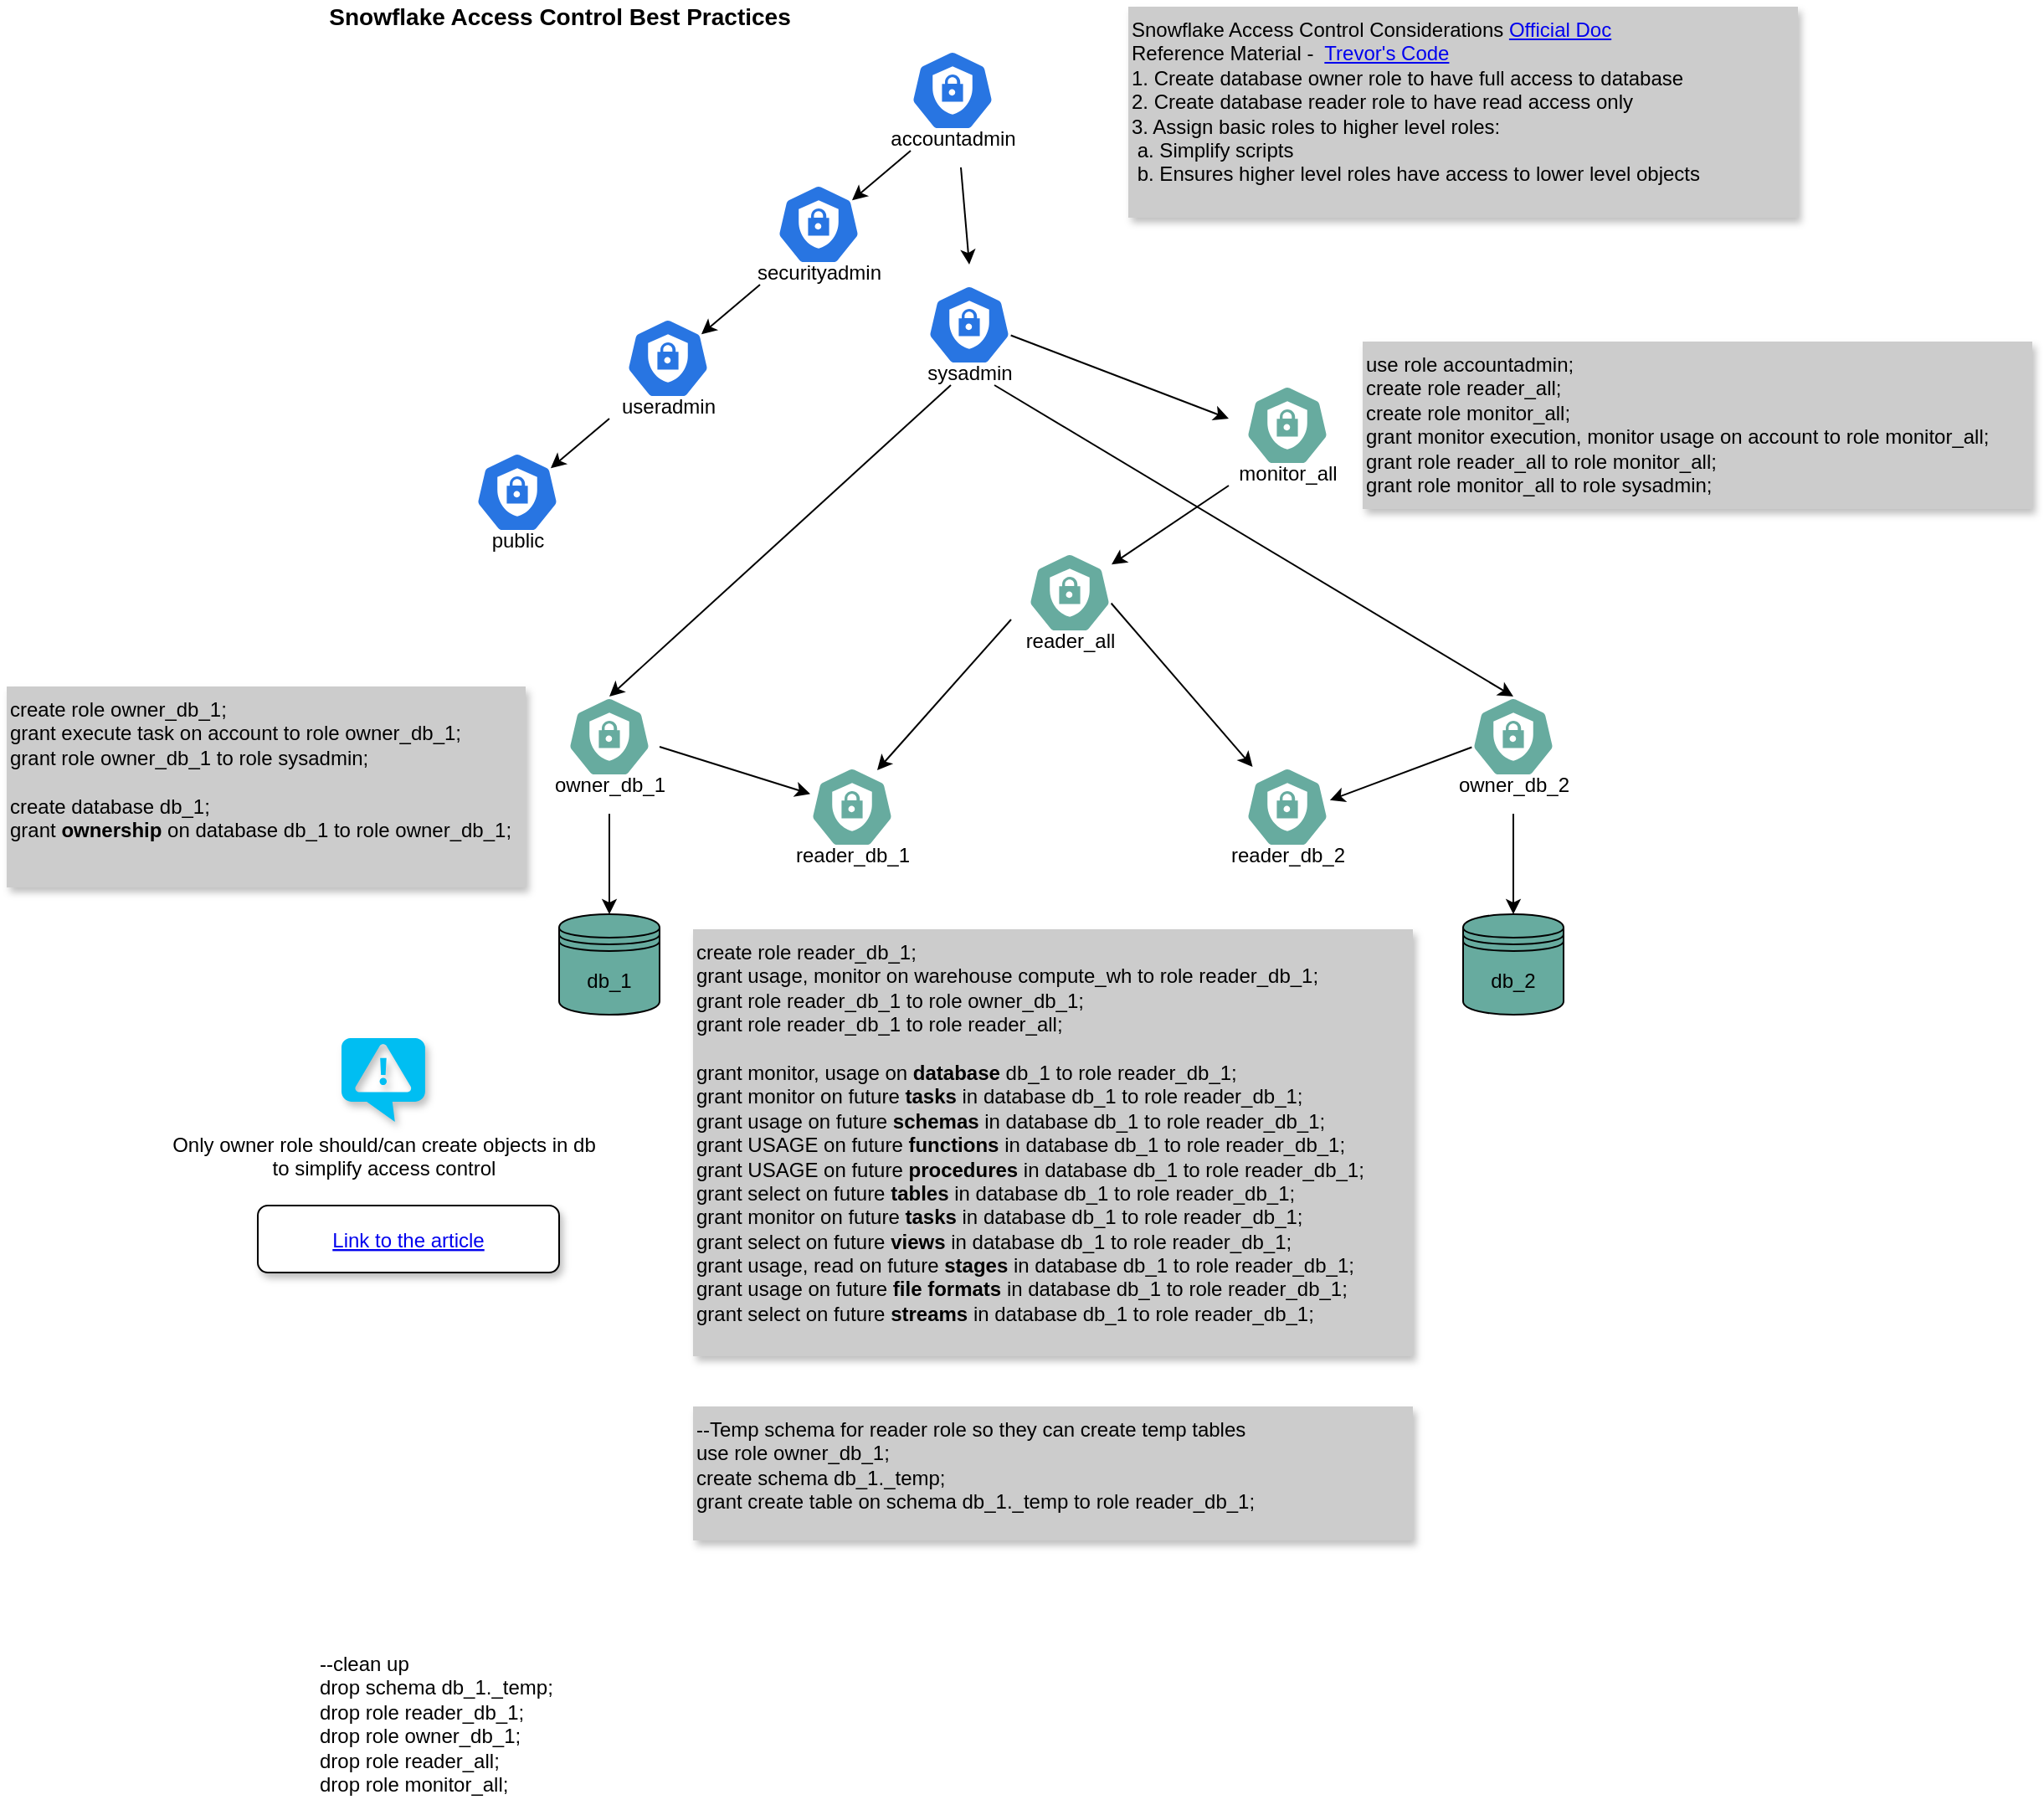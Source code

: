 <mxfile version="14.9.2" type="github">
  <diagram id="prtHgNgQTEPvFCAcTncT" name="Page-1">
    <mxGraphModel dx="2276" dy="627" grid="1" gridSize="10" guides="1" tooltips="1" connect="1" arrows="1" fold="1" page="1" pageScale="1" pageWidth="827" pageHeight="1169" math="0" shadow="0">
      <root>
        <mxCell id="0" />
        <mxCell id="1" parent="0" />
        <mxCell id="JCrbDouMTUXb1XQhW-dl-3" value="db_1" style="shape=datastore;whiteSpace=wrap;html=1;fillColor=#67AB9F;" parent="1" vertex="1">
          <mxGeometry x="160" y="576" width="60" height="60" as="geometry" />
        </mxCell>
        <mxCell id="JCrbDouMTUXb1XQhW-dl-13" style="edgeStyle=none;rounded=0;orthogonalLoop=1;jettySize=auto;html=1;entryX=0.9;entryY=0.2;entryDx=0;entryDy=0;entryPerimeter=0;" parent="1" target="JCrbDouMTUXb1XQhW-dl-7" edge="1">
          <mxGeometry relative="1" as="geometry">
            <mxPoint x="370" y="120" as="sourcePoint" />
          </mxGeometry>
        </mxCell>
        <mxCell id="JCrbDouMTUXb1XQhW-dl-14" style="edgeStyle=none;rounded=0;orthogonalLoop=1;jettySize=auto;html=1;entryX=0.5;entryY=0;entryDx=0;entryDy=0;entryPerimeter=0;" parent="1" edge="1">
          <mxGeometry relative="1" as="geometry">
            <mxPoint x="400" y="130" as="sourcePoint" />
            <mxPoint x="405.0" y="188" as="targetPoint" />
          </mxGeometry>
        </mxCell>
        <mxCell id="JCrbDouMTUXb1XQhW-dl-5" value="&lt;br&gt;&lt;br&gt;&lt;br&gt;&lt;br&gt;accountadmin" style="html=1;dashed=0;whitespace=wrap;fillColor=#2875E2;strokeColor=#ffffff;points=[[0.005,0.63,0],[0.1,0.2,0],[0.9,0.2,0],[0.5,0,0],[0.995,0.63,0],[0.72,0.99,0],[0.5,1,0],[0.28,0.99,0]];shape=mxgraph.kubernetes.icon;prIcon=c_role" parent="1" vertex="1">
          <mxGeometry x="370" y="60" width="50" height="48" as="geometry" />
        </mxCell>
        <mxCell id="JCrbDouMTUXb1XQhW-dl-10" style="rounded=0;orthogonalLoop=1;jettySize=auto;html=1;entryX=0.9;entryY=0.2;entryDx=0;entryDy=0;entryPerimeter=0;" parent="1" target="JCrbDouMTUXb1XQhW-dl-8" edge="1">
          <mxGeometry relative="1" as="geometry">
            <mxPoint x="280" y="200" as="sourcePoint" />
          </mxGeometry>
        </mxCell>
        <mxCell id="JCrbDouMTUXb1XQhW-dl-7" value="&lt;br&gt;&lt;br&gt;&lt;br&gt;&lt;br&gt;securityadmin" style="html=1;dashed=0;whitespace=wrap;fillColor=#2875E2;strokeColor=#ffffff;points=[[0.005,0.63,0],[0.1,0.2,0],[0.9,0.2,0],[0.5,0,0],[0.995,0.63,0],[0.72,0.99,0],[0.5,1,0],[0.28,0.99,0]];shape=mxgraph.kubernetes.icon;prIcon=c_role" parent="1" vertex="1">
          <mxGeometry x="290" y="140" width="50" height="48" as="geometry" />
        </mxCell>
        <mxCell id="JCrbDouMTUXb1XQhW-dl-12" style="edgeStyle=none;rounded=0;orthogonalLoop=1;jettySize=auto;html=1;entryX=0.9;entryY=0.2;entryDx=0;entryDy=0;entryPerimeter=0;" parent="1" target="JCrbDouMTUXb1XQhW-dl-9" edge="1">
          <mxGeometry relative="1" as="geometry">
            <mxPoint x="190" y="280" as="sourcePoint" />
          </mxGeometry>
        </mxCell>
        <mxCell id="JCrbDouMTUXb1XQhW-dl-8" value="&lt;br&gt;&lt;br&gt;&lt;br&gt;&lt;br&gt;useradmin" style="html=1;dashed=0;whitespace=wrap;fillColor=#2875E2;strokeColor=#ffffff;points=[[0.005,0.63,0],[0.1,0.2,0],[0.9,0.2,0],[0.5,0,0],[0.995,0.63,0],[0.72,0.99,0],[0.5,1,0],[0.28,0.99,0]];shape=mxgraph.kubernetes.icon;prIcon=c_role" parent="1" vertex="1">
          <mxGeometry x="200" y="220" width="50" height="48" as="geometry" />
        </mxCell>
        <mxCell id="JCrbDouMTUXb1XQhW-dl-9" value="&lt;br&gt;&lt;br&gt;&lt;br&gt;&lt;br&gt;public" style="html=1;dashed=0;whitespace=wrap;fillColor=#2875E2;strokeColor=#ffffff;points=[[0.005,0.63,0],[0.1,0.2,0],[0.9,0.2,0],[0.5,0,0],[0.995,0.63,0],[0.72,0.99,0],[0.5,1,0],[0.28,0.99,0]];shape=mxgraph.kubernetes.icon;prIcon=c_role" parent="1" vertex="1">
          <mxGeometry x="110" y="300" width="50" height="48" as="geometry" />
        </mxCell>
        <mxCell id="JCrbDouMTUXb1XQhW-dl-15" value="&lt;font style=&quot;font-size: 14px&quot;&gt;&lt;b&gt;Snowflake Access Control Best Practices&lt;/b&gt;&lt;/font&gt;" style="text;html=1;resizable=0;autosize=1;align=center;verticalAlign=middle;points=[];fillColor=none;strokeColor=none;rounded=0;" parent="1" vertex="1">
          <mxGeometry x="15" y="30" width="290" height="20" as="geometry" />
        </mxCell>
        <mxCell id="JCrbDouMTUXb1XQhW-dl-29" style="edgeStyle=none;rounded=0;orthogonalLoop=1;jettySize=auto;html=1;entryX=0.5;entryY=0;entryDx=0;entryDy=0;entryPerimeter=0;" parent="1" target="JCrbDouMTUXb1XQhW-dl-18" edge="1">
          <mxGeometry relative="1" as="geometry">
            <mxPoint x="394" y="260" as="sourcePoint" />
          </mxGeometry>
        </mxCell>
        <mxCell id="JCrbDouMTUXb1XQhW-dl-30" style="edgeStyle=none;rounded=0;orthogonalLoop=1;jettySize=auto;html=1;entryX=0.5;entryY=0;entryDx=0;entryDy=0;entryPerimeter=0;" parent="1" target="JCrbDouMTUXb1XQhW-dl-24" edge="1">
          <mxGeometry relative="1" as="geometry">
            <mxPoint x="420" y="260" as="sourcePoint" />
          </mxGeometry>
        </mxCell>
        <mxCell id="JCrbDouMTUXb1XQhW-dl-43" style="edgeStyle=none;rounded=0;orthogonalLoop=1;jettySize=auto;html=1;exitX=0.995;exitY=0.63;exitDx=0;exitDy=0;exitPerimeter=0;" parent="1" source="JCrbDouMTUXb1XQhW-dl-17" edge="1">
          <mxGeometry relative="1" as="geometry">
            <mxPoint x="560.0" y="280.0" as="targetPoint" />
          </mxGeometry>
        </mxCell>
        <mxCell id="JCrbDouMTUXb1XQhW-dl-17" value="&lt;br&gt;&lt;br&gt;&lt;br&gt;&lt;br&gt;sysadmin" style="html=1;dashed=0;whitespace=wrap;fillColor=#2875E2;strokeColor=#ffffff;points=[[0.005,0.63,0],[0.1,0.2,0],[0.9,0.2,0],[0.5,0,0],[0.995,0.63,0],[0.72,0.99,0],[0.5,1,0],[0.28,0.99,0]];shape=mxgraph.kubernetes.icon;prIcon=c_role" parent="1" vertex="1">
          <mxGeometry x="380" y="200" width="50" height="48" as="geometry" />
        </mxCell>
        <mxCell id="JCrbDouMTUXb1XQhW-dl-19" value="" style="edgeStyle=none;rounded=0;orthogonalLoop=1;jettySize=auto;html=1;" parent="1" target="JCrbDouMTUXb1XQhW-dl-3" edge="1">
          <mxGeometry relative="1" as="geometry">
            <mxPoint x="190" y="516" as="sourcePoint" />
          </mxGeometry>
        </mxCell>
        <mxCell id="JCrbDouMTUXb1XQhW-dl-58" style="edgeStyle=none;rounded=0;orthogonalLoop=1;jettySize=auto;html=1;" parent="1" target="JCrbDouMTUXb1XQhW-dl-31" edge="1">
          <mxGeometry relative="1" as="geometry">
            <mxPoint x="220" y="476" as="sourcePoint" />
          </mxGeometry>
        </mxCell>
        <mxCell id="JCrbDouMTUXb1XQhW-dl-18" value="&lt;br&gt;&lt;br&gt;&lt;br&gt;&lt;br&gt;owner_db_1" style="html=1;dashed=0;whitespace=wrap;fillColor=#67AB9F;strokeColor=#ffffff;points=[[0.005,0.63,0],[0.1,0.2,0],[0.9,0.2,0],[0.5,0,0],[0.995,0.63,0],[0.72,0.99,0],[0.5,1,0],[0.28,0.99,0]];shape=mxgraph.kubernetes.icon;prIcon=c_role" parent="1" vertex="1">
          <mxGeometry x="165" y="446" width="50" height="48" as="geometry" />
        </mxCell>
        <mxCell id="JCrbDouMTUXb1XQhW-dl-21" value="db_2" style="shape=datastore;whiteSpace=wrap;html=1;fillColor=#67AB9F;" parent="1" vertex="1">
          <mxGeometry x="700" y="576" width="60" height="60" as="geometry" />
        </mxCell>
        <mxCell id="JCrbDouMTUXb1XQhW-dl-22" value="" style="edgeStyle=none;rounded=0;orthogonalLoop=1;jettySize=auto;html=1;" parent="1" target="JCrbDouMTUXb1XQhW-dl-21" edge="1">
          <mxGeometry relative="1" as="geometry">
            <mxPoint x="730.0" y="516" as="sourcePoint" />
          </mxGeometry>
        </mxCell>
        <mxCell id="JCrbDouMTUXb1XQhW-dl-56" style="edgeStyle=none;rounded=0;orthogonalLoop=1;jettySize=auto;html=1;exitX=0.005;exitY=0.63;exitDx=0;exitDy=0;exitPerimeter=0;entryX=1.008;entryY=0.415;entryDx=0;entryDy=0;entryPerimeter=0;" parent="1" source="JCrbDouMTUXb1XQhW-dl-24" target="JCrbDouMTUXb1XQhW-dl-36" edge="1">
          <mxGeometry relative="1" as="geometry" />
        </mxCell>
        <mxCell id="JCrbDouMTUXb1XQhW-dl-24" value="&lt;br&gt;&lt;br&gt;&lt;br&gt;&lt;br&gt;owner_db_2" style="html=1;dashed=0;whitespace=wrap;fillColor=#67AB9F;strokeColor=#ffffff;points=[[0.005,0.63,0],[0.1,0.2,0],[0.9,0.2,0],[0.5,0,0],[0.995,0.63,0],[0.72,0.99,0],[0.5,1,0],[0.28,0.99,0]];shape=mxgraph.kubernetes.icon;prIcon=c_role" parent="1" vertex="1">
          <mxGeometry x="705" y="446" width="50" height="48" as="geometry" />
        </mxCell>
        <mxCell id="JCrbDouMTUXb1XQhW-dl-31" value="&lt;br&gt;&lt;br&gt;&lt;br&gt;&lt;br&gt;reader_db_1" style="html=1;dashed=0;whitespace=wrap;fillColor=#67AB9F;strokeColor=#ffffff;points=[[0.005,0.63,0],[0.1,0.2,0],[0.9,0.2,0],[0.5,0,0],[0.995,0.63,0],[0.72,0.99,0],[0.5,1,0],[0.28,0.99,0]];shape=mxgraph.kubernetes.icon;prIcon=c_role" parent="1" vertex="1">
          <mxGeometry x="310" y="488" width="50" height="48" as="geometry" />
        </mxCell>
        <mxCell id="JCrbDouMTUXb1XQhW-dl-36" value="&lt;br&gt;&lt;br&gt;&lt;br&gt;&lt;br&gt;reader_db_2" style="html=1;dashed=0;whitespace=wrap;fillColor=#67AB9F;strokeColor=#ffffff;points=[[0.005,0.63,0],[0.1,0.2,0],[0.9,0.2,0],[0.5,0,0],[0.995,0.63,0],[0.72,0.99,0],[0.5,1,0],[0.28,0.99,0]];shape=mxgraph.kubernetes.icon;prIcon=c_role" parent="1" vertex="1">
          <mxGeometry x="570" y="488" width="50" height="48" as="geometry" />
        </mxCell>
        <mxCell id="JCrbDouMTUXb1XQhW-dl-42" style="edgeStyle=none;rounded=0;orthogonalLoop=1;jettySize=auto;html=1;" parent="1" edge="1">
          <mxGeometry relative="1" as="geometry">
            <mxPoint x="430" y="400" as="sourcePoint" />
            <mxPoint x="350" y="490" as="targetPoint" />
          </mxGeometry>
        </mxCell>
        <mxCell id="JCrbDouMTUXb1XQhW-dl-57" style="edgeStyle=none;rounded=0;orthogonalLoop=1;jettySize=auto;html=1;exitX=0.995;exitY=0.63;exitDx=0;exitDy=0;exitPerimeter=0;" parent="1" source="JCrbDouMTUXb1XQhW-dl-37" target="JCrbDouMTUXb1XQhW-dl-36" edge="1">
          <mxGeometry relative="1" as="geometry" />
        </mxCell>
        <mxCell id="JCrbDouMTUXb1XQhW-dl-37" value="&lt;br&gt;&lt;br&gt;&lt;br&gt;&lt;br&gt;reader_all" style="html=1;dashed=0;whitespace=wrap;fillColor=#67AB9F;strokeColor=#ffffff;points=[[0.005,0.63,0],[0.1,0.2,0],[0.9,0.2,0],[0.5,0,0],[0.995,0.63,0],[0.72,0.99,0],[0.5,1,0],[0.28,0.99,0]];shape=mxgraph.kubernetes.icon;prIcon=c_role" parent="1" vertex="1">
          <mxGeometry x="440" y="360" width="50" height="48" as="geometry" />
        </mxCell>
        <mxCell id="JCrbDouMTUXb1XQhW-dl-44" style="edgeStyle=none;rounded=0;orthogonalLoop=1;jettySize=auto;html=1;" parent="1" target="JCrbDouMTUXb1XQhW-dl-37" edge="1">
          <mxGeometry relative="1" as="geometry">
            <mxPoint x="570.0" y="360.0" as="targetPoint" />
            <mxPoint x="560" y="320" as="sourcePoint" />
          </mxGeometry>
        </mxCell>
        <mxCell id="JCrbDouMTUXb1XQhW-dl-38" value="&lt;br&gt;&lt;br&gt;&lt;br&gt;&lt;br&gt;monitor_all" style="html=1;dashed=0;whitespace=wrap;fillColor=#67AB9F;strokeColor=#ffffff;points=[[0.005,0.63,0],[0.1,0.2,0],[0.9,0.2,0],[0.5,0,0],[0.995,0.63,0],[0.72,0.99,0],[0.5,1,0],[0.28,0.99,0]];shape=mxgraph.kubernetes.icon;prIcon=c_role" parent="1" vertex="1">
          <mxGeometry x="570" y="260" width="50" height="48" as="geometry" />
        </mxCell>
        <mxCell id="JCrbDouMTUXb1XQhW-dl-49" value="use role accountadmin;&#xa;create role reader_all;&#xa;create role monitor_all;&#xa;grant monitor execution, monitor usage on account to role monitor_all;&#xa;grant role reader_all to role monitor_all;&#xa;grant role monitor_all to role sysadmin;" style="text;whiteSpace=wrap;html=1;shadow=1;fillColor=#CCCCCC;" parent="1" vertex="1">
          <mxGeometry x="640" y="234" width="400" height="100" as="geometry" />
        </mxCell>
        <mxCell id="JCrbDouMTUXb1XQhW-dl-52" value="create role owner_db_1;&lt;br&gt;grant execute task on account to role owner_db_1;&lt;br&gt;grant role owner_db_1 to role sysadmin;&lt;br&gt;&lt;br&gt;&lt;div&gt;create database db_1;&lt;/div&gt;&lt;div&gt;grant&amp;nbsp;&lt;b&gt;ownership&amp;nbsp;&lt;/b&gt;on database db_1 to role owner_db_1;&lt;/div&gt;" style="text;whiteSpace=wrap;html=1;fillColor=#CCCCCC;shadow=1;" parent="1" vertex="1">
          <mxGeometry x="-170" y="440" width="310" height="120" as="geometry" />
        </mxCell>
        <mxCell id="JCrbDouMTUXb1XQhW-dl-53" value="create role reader_db_1;&lt;br&gt;grant usage, monitor on warehouse compute_wh to role reader_db_1;&lt;br&gt;grant role reader_db_1 to role owner_db_1;&lt;br&gt;grant role reader_db_1 to role reader_all;&lt;br&gt;&lt;br&gt;&lt;div&gt;grant monitor, usage on &lt;b&gt;database &lt;/b&gt;db_1 to role reader_db_1;&lt;/div&gt;&lt;div&gt;grant monitor on future &lt;b&gt;tasks &lt;/b&gt;in database db_1 to role reader_db_1;&lt;/div&gt;&lt;div&gt;grant usage on future &lt;b&gt;schemas &lt;/b&gt;in database db_1 to role reader_db_1;&lt;/div&gt;&lt;div&gt;grant USAGE on future &lt;b&gt;functions &lt;/b&gt;in database db_1 to role reader_db_1;&lt;/div&gt;&lt;div&gt;grant USAGE on future &lt;b&gt;procedures&lt;/b&gt; in database db_1 to role reader_db_1;&lt;/div&gt;&lt;div&gt;grant select on future &lt;b&gt;tables &lt;/b&gt;in database db_1 to role reader_db_1;&lt;/div&gt;&lt;div&gt;grant monitor on future &lt;b&gt;tasks &lt;/b&gt;in database db_1 to role reader_db_1;&lt;/div&gt;&lt;div&gt;grant select on future &lt;b&gt;views &lt;/b&gt;in database db_1 to role reader_db_1;&lt;/div&gt;&lt;div&gt;grant usage, read on future &lt;b&gt;stages &lt;/b&gt;in database db_1 to role reader_db_1;&lt;/div&gt;&lt;div&gt;grant usage on future &lt;b&gt;file formats &lt;/b&gt;in database db_1 to role reader_db_1;&lt;/div&gt;&lt;div&gt;grant select on future &lt;b&gt;streams &lt;/b&gt;in database db_1 to role reader_db_1;&lt;/div&gt;" style="text;whiteSpace=wrap;html=1;shadow=1;fillColor=#CCCCCC;" parent="1" vertex="1">
          <mxGeometry x="240" y="585" width="430" height="255" as="geometry" />
        </mxCell>
        <mxCell id="JCrbDouMTUXb1XQhW-dl-59" value="&lt;div&gt;--Temp schema for reader role so they can create temp tables&lt;/div&gt;&lt;div&gt;use role owner_db_1;&lt;/div&gt;&lt;div&gt;create schema db_1._temp;&lt;/div&gt;&lt;div&gt;grant create table on schema db_1._temp to role reader_db_1;&lt;/div&gt;" style="text;whiteSpace=wrap;html=1;shadow=1;fillColor=#CCCCCC;" parent="1" vertex="1">
          <mxGeometry x="240" y="870" width="430" height="80" as="geometry" />
        </mxCell>
        <mxCell id="JCrbDouMTUXb1XQhW-dl-64" value="Only owner role should/can create objects in db&lt;br&gt;to simplify access control&lt;br&gt;&lt;br&gt;" style="verticalLabelPosition=bottom;html=1;verticalAlign=top;align=center;strokeColor=none;fillColor=#00BEF2;shape=mxgraph.azure.notification_topic;shadow=1;" parent="1" vertex="1">
          <mxGeometry x="30" y="650" width="50" height="50" as="geometry" />
        </mxCell>
        <UserObject label="Link to the article" linkTarget="_blank" link="https://trevorscode.com/snowflake-permissions-problems-3-database-owner-cant-view-all-objects-in-the-database/" id="JCrbDouMTUXb1XQhW-dl-68">
          <mxCell style="fontColor=#0000EE;fontStyle=4;rounded=1;overflow=hidden;spacing=10;shadow=1;fillColor=#FFFFFF;" parent="1" vertex="1">
            <mxGeometry x="-20" y="750" width="180" height="40" as="geometry" />
          </mxCell>
        </UserObject>
        <mxCell id="8eGBzTzo1Z5EBrO93iN6-1" value="--clean up&#xa;drop schema db_1._temp;&#xa;drop role reader_db_1;&#xa;drop role owner_db_1;&#xa;drop role reader_all;&#xa;drop role monitor_all;" style="text;whiteSpace=wrap;html=1;" parent="1" vertex="1">
          <mxGeometry x="15" y="1010" width="160" height="100" as="geometry" />
        </mxCell>
        <mxCell id="8eGBzTzo1Z5EBrO93iN6-2" value="Snowflake Access Control Considerations&amp;nbsp;&lt;a href=&quot;https://docs.snowflake.com/en/user-guide/security-access-control-considerations.html&quot;&gt;Official Doc&lt;/a&gt;&lt;br&gt;Reference Material -&amp;nbsp; &lt;a href=&quot;https://trevorscode.com/toward-a-standard-model-for-snowflake-roles-and-privileges/&quot;&gt;Trevor&#39;s Code&lt;/a&gt;&amp;nbsp;&lt;br&gt;1. Create database owner role to have full access to database&lt;br&gt;2. Create database reader role to have read access only&lt;br&gt;3. Assign basic roles to higher level roles:&lt;br&gt;&lt;span style=&quot;white-space: pre&quot;&gt;	&lt;/span&gt;a. Simplify scripts&lt;br&gt;&lt;span style=&quot;white-space: pre&quot;&gt;	&lt;/span&gt;b. Ensures higher level roles have access to lower level objects" style="text;whiteSpace=wrap;html=1;shadow=1;fillColor=#CCCCCC;" parent="1" vertex="1">
          <mxGeometry x="500" y="34" width="400" height="126" as="geometry" />
        </mxCell>
      </root>
    </mxGraphModel>
  </diagram>
</mxfile>
